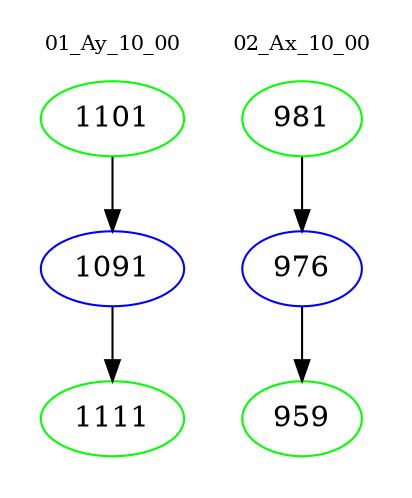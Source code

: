 digraph{
subgraph cluster_0 {
color = white
label = "01_Ay_10_00";
fontsize=10;
T0_1101 [label="1101", color="green"]
T0_1101 -> T0_1091 [color="black"]
T0_1091 [label="1091", color="blue"]
T0_1091 -> T0_1111 [color="black"]
T0_1111 [label="1111", color="green"]
}
subgraph cluster_1 {
color = white
label = "02_Ax_10_00";
fontsize=10;
T1_981 [label="981", color="green"]
T1_981 -> T1_976 [color="black"]
T1_976 [label="976", color="blue"]
T1_976 -> T1_959 [color="black"]
T1_959 [label="959", color="green"]
}
}
